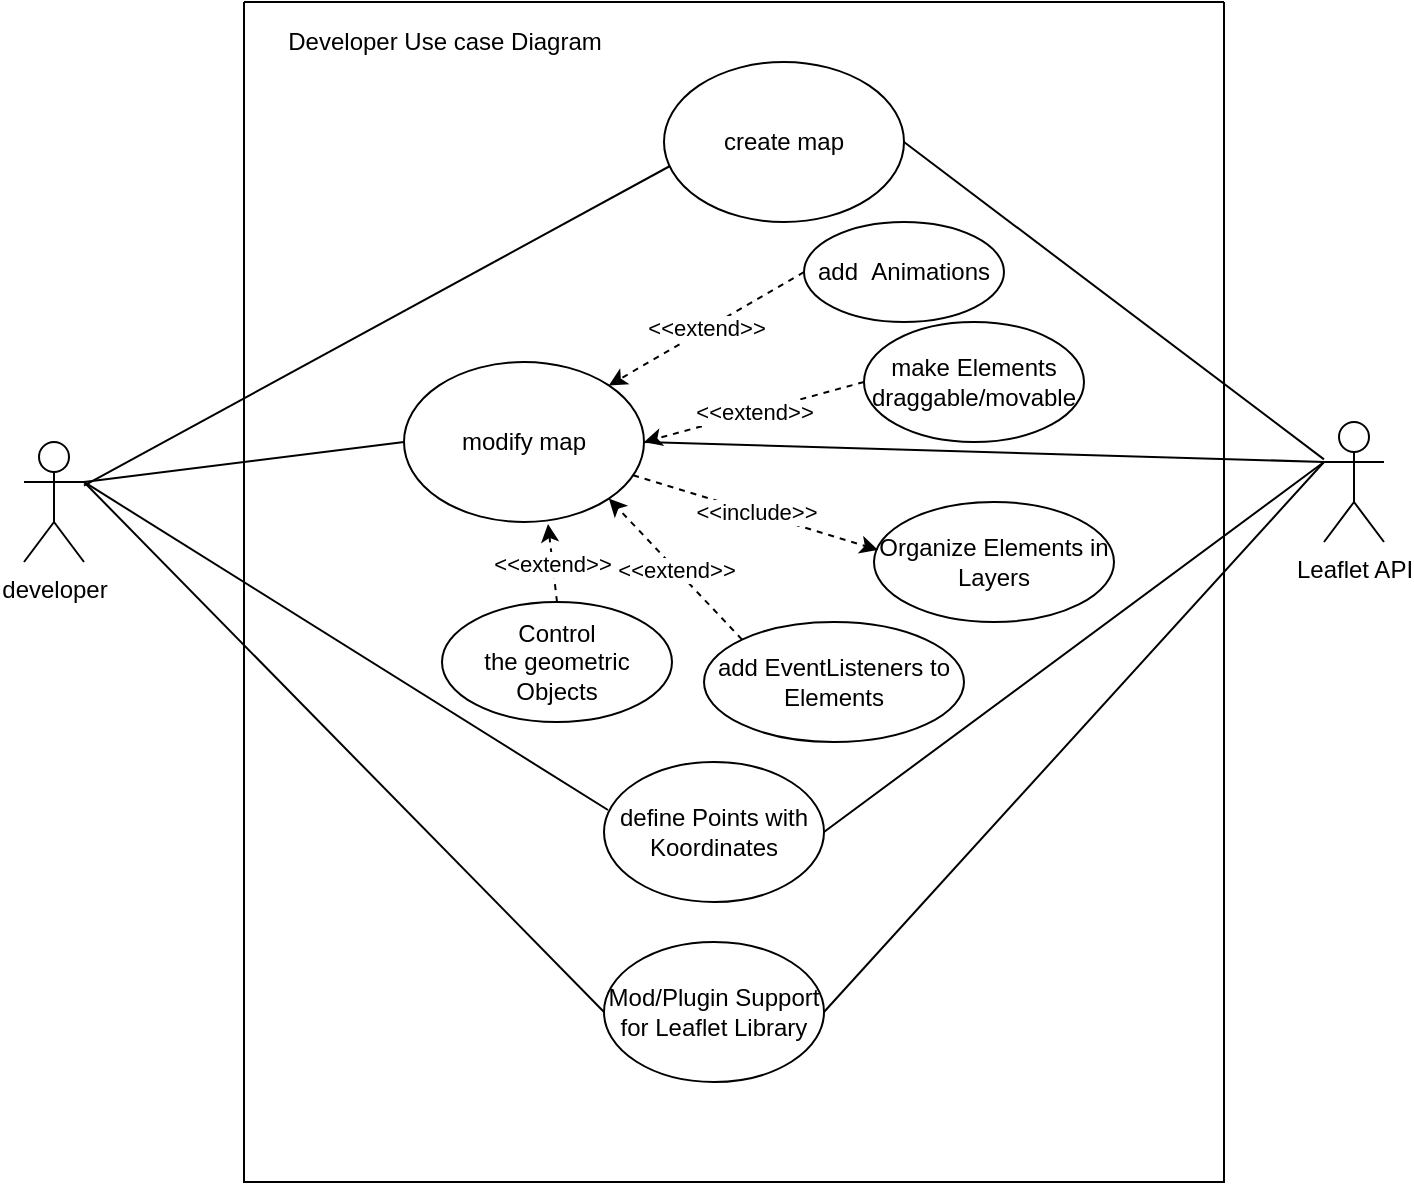 <mxfile version="20.0.0" type="device"><diagram id="w4gTu9Ie643l9OZV8OIz" name="Page-1"><mxGraphModel dx="1422" dy="705" grid="1" gridSize="10" guides="1" tooltips="1" connect="1" arrows="1" fold="1" page="1" pageScale="1" pageWidth="827" pageHeight="1169" math="0" shadow="0"><root><mxCell id="0"/><mxCell id="1" parent="0"/><mxCell id="OLgqCUnF14yI8hSVO205-1" value="" style="swimlane;startSize=0;" vertex="1" parent="1"><mxGeometry x="200" y="60" width="490" height="590" as="geometry"><mxRectangle x="200" y="40" width="50" height="40" as="alternateBounds"/></mxGeometry></mxCell><mxCell id="OLgqCUnF14yI8hSVO205-5" value="create map" style="ellipse;whiteSpace=wrap;html=1;" vertex="1" parent="OLgqCUnF14yI8hSVO205-1"><mxGeometry x="210" y="30" width="120" height="80" as="geometry"/></mxCell><mxCell id="OLgqCUnF14yI8hSVO205-25" value="Developer Use case Diagram" style="text;html=1;align=center;verticalAlign=middle;resizable=0;points=[];autosize=1;strokeColor=none;fillColor=none;" vertex="1" parent="OLgqCUnF14yI8hSVO205-1"><mxGeometry x="15" y="10" width="170" height="20" as="geometry"/></mxCell><mxCell id="OLgqCUnF14yI8hSVO205-30" value="add&amp;nbsp;&amp;nbsp;Animations" style="ellipse;whiteSpace=wrap;html=1;" vertex="1" parent="OLgqCUnF14yI8hSVO205-1"><mxGeometry x="280" y="110" width="100" height="50" as="geometry"/></mxCell><mxCell id="OLgqCUnF14yI8hSVO205-32" value="&amp;lt;&amp;lt;extend&amp;gt;&amp;gt;" style="endArrow=classic;html=1;rounded=0;exitX=0;exitY=0.5;exitDx=0;exitDy=0;entryX=1;entryY=0;entryDx=0;entryDy=0;dashed=1;" edge="1" parent="OLgqCUnF14yI8hSVO205-1" source="OLgqCUnF14yI8hSVO205-30" target="OLgqCUnF14yI8hSVO205-35"><mxGeometry width="50" height="50" relative="1" as="geometry"><mxPoint x="190" y="230" as="sourcePoint"/><mxPoint x="240" y="180" as="targetPoint"/></mxGeometry></mxCell><mxCell id="OLgqCUnF14yI8hSVO205-33" value="make Elements draggable/movable" style="ellipse;whiteSpace=wrap;html=1;" vertex="1" parent="OLgqCUnF14yI8hSVO205-1"><mxGeometry x="310" y="160" width="110" height="60" as="geometry"/></mxCell><mxCell id="OLgqCUnF14yI8hSVO205-34" value="&amp;lt;&amp;lt;extend&amp;gt;&amp;gt;" style="endArrow=classic;html=1;rounded=0;exitX=0;exitY=0.5;exitDx=0;exitDy=0;entryX=1;entryY=0.5;entryDx=0;entryDy=0;dashed=1;" edge="1" parent="OLgqCUnF14yI8hSVO205-1" source="OLgqCUnF14yI8hSVO205-33" target="OLgqCUnF14yI8hSVO205-35"><mxGeometry width="50" height="50" relative="1" as="geometry"><mxPoint x="340" y="90" as="sourcePoint"/><mxPoint x="210" y="140" as="targetPoint"/></mxGeometry></mxCell><mxCell id="OLgqCUnF14yI8hSVO205-35" value="modify&amp;nbsp;map" style="ellipse;whiteSpace=wrap;html=1;" vertex="1" parent="OLgqCUnF14yI8hSVO205-1"><mxGeometry x="80" y="180" width="120" height="80" as="geometry"/></mxCell><mxCell id="OLgqCUnF14yI8hSVO205-37" value="Organize Elements in Layers" style="ellipse;whiteSpace=wrap;html=1;" vertex="1" parent="OLgqCUnF14yI8hSVO205-1"><mxGeometry x="315" y="250" width="120" height="60" as="geometry"/></mxCell><mxCell id="OLgqCUnF14yI8hSVO205-38" value="&amp;lt;&amp;lt;include&amp;gt;&amp;gt;" style="endArrow=classic;html=1;rounded=0;dashed=1;entryX=0.017;entryY=0.4;entryDx=0;entryDy=0;entryPerimeter=0;" edge="1" parent="OLgqCUnF14yI8hSVO205-1" source="OLgqCUnF14yI8hSVO205-35" target="OLgqCUnF14yI8hSVO205-37"><mxGeometry width="50" height="50" relative="1" as="geometry"><mxPoint x="210" y="250" as="sourcePoint"/><mxPoint x="260" y="200" as="targetPoint"/></mxGeometry></mxCell><mxCell id="OLgqCUnF14yI8hSVO205-39" value="Control the&amp;nbsp;geometric Objects" style="ellipse;whiteSpace=wrap;html=1;" vertex="1" parent="OLgqCUnF14yI8hSVO205-1"><mxGeometry x="99" y="300" width="115" height="60" as="geometry"/></mxCell><mxCell id="OLgqCUnF14yI8hSVO205-40" value="&amp;lt;&amp;lt;extend&amp;gt;&amp;gt;" style="endArrow=classic;html=1;rounded=0;exitX=0.5;exitY=0;exitDx=0;exitDy=0;entryX=0.6;entryY=1.013;entryDx=0;entryDy=0;dashed=1;entryPerimeter=0;" edge="1" parent="OLgqCUnF14yI8hSVO205-1" source="OLgqCUnF14yI8hSVO205-39" target="OLgqCUnF14yI8hSVO205-35"><mxGeometry width="50" height="50" relative="1" as="geometry"><mxPoint x="320" y="150" as="sourcePoint"/><mxPoint x="232.426" y="191.716" as="targetPoint"/></mxGeometry></mxCell><mxCell id="OLgqCUnF14yI8hSVO205-41" value="define Points with Koordinates" style="ellipse;whiteSpace=wrap;html=1;" vertex="1" parent="OLgqCUnF14yI8hSVO205-1"><mxGeometry x="180" y="380" width="110" height="70" as="geometry"/></mxCell><mxCell id="OLgqCUnF14yI8hSVO205-43" value="add EventListeners to Elements" style="ellipse;whiteSpace=wrap;html=1;" vertex="1" parent="OLgqCUnF14yI8hSVO205-1"><mxGeometry x="230" y="310" width="130" height="60" as="geometry"/></mxCell><mxCell id="OLgqCUnF14yI8hSVO205-44" value="&amp;lt;&amp;lt;extend&amp;gt;&amp;gt;" style="endArrow=classic;html=1;rounded=0;exitX=0;exitY=0;exitDx=0;exitDy=0;entryX=1;entryY=1;entryDx=0;entryDy=0;dashed=1;" edge="1" parent="OLgqCUnF14yI8hSVO205-1" source="OLgqCUnF14yI8hSVO205-43" target="OLgqCUnF14yI8hSVO205-35"><mxGeometry width="50" height="50" relative="1" as="geometry"><mxPoint x="190" y="300" as="sourcePoint"/><mxPoint x="190" y="260" as="targetPoint"/></mxGeometry></mxCell><mxCell id="OLgqCUnF14yI8hSVO205-45" value="Mod/Plugin Support for Leaflet Library" style="ellipse;whiteSpace=wrap;html=1;" vertex="1" parent="OLgqCUnF14yI8hSVO205-1"><mxGeometry x="180" y="470" width="110" height="70" as="geometry"/></mxCell><mxCell id="OLgqCUnF14yI8hSVO205-2" value="developer" style="shape=umlActor;verticalLabelPosition=bottom;verticalAlign=top;html=1;outlineConnect=0;" vertex="1" parent="1"><mxGeometry x="90" y="280" width="30" height="60" as="geometry"/></mxCell><mxCell id="OLgqCUnF14yI8hSVO205-18" value="" style="endArrow=none;html=1;rounded=0;entryX=0.025;entryY=0.65;entryDx=0;entryDy=0;entryPerimeter=0;" edge="1" parent="1" source="OLgqCUnF14yI8hSVO205-2" target="OLgqCUnF14yI8hSVO205-5"><mxGeometry width="50" height="50" relative="1" as="geometry"><mxPoint x="390" y="310" as="sourcePoint"/><mxPoint x="440" y="260" as="targetPoint"/></mxGeometry></mxCell><mxCell id="OLgqCUnF14yI8hSVO205-20" value="Leaflet API" style="shape=umlActor;verticalLabelPosition=bottom;verticalAlign=top;html=1;outlineConnect=0;" vertex="1" parent="1"><mxGeometry x="740" y="270" width="30" height="60" as="geometry"/></mxCell><mxCell id="OLgqCUnF14yI8hSVO205-36" value="" style="endArrow=none;html=1;rounded=0;entryX=0;entryY=0.5;entryDx=0;entryDy=0;exitX=1;exitY=0.333;exitDx=0;exitDy=0;exitPerimeter=0;" edge="1" parent="1" source="OLgqCUnF14yI8hSVO205-2" target="OLgqCUnF14yI8hSVO205-35"><mxGeometry width="50" height="50" relative="1" as="geometry"><mxPoint x="130" y="305.949" as="sourcePoint"/><mxPoint x="273" y="172" as="targetPoint"/></mxGeometry></mxCell><mxCell id="OLgqCUnF14yI8hSVO205-42" value="" style="endArrow=none;html=1;rounded=0;entryX=0.018;entryY=0.343;entryDx=0;entryDy=0;entryPerimeter=0;exitX=1;exitY=0.333;exitDx=0;exitDy=0;exitPerimeter=0;" edge="1" parent="1" source="OLgqCUnF14yI8hSVO205-2" target="OLgqCUnF14yI8hSVO205-41"><mxGeometry width="50" height="50" relative="1" as="geometry"><mxPoint x="140" y="315.949" as="sourcePoint"/><mxPoint x="310" y="240" as="targetPoint"/></mxGeometry></mxCell><mxCell id="OLgqCUnF14yI8hSVO205-46" value="" style="endArrow=none;html=1;rounded=0;entryX=0;entryY=0.5;entryDx=0;entryDy=0;" edge="1" parent="1" target="OLgqCUnF14yI8hSVO205-45"><mxGeometry width="50" height="50" relative="1" as="geometry"><mxPoint x="120" y="300" as="sourcePoint"/><mxPoint x="399.13" y="476.25" as="targetPoint"/></mxGeometry></mxCell><mxCell id="OLgqCUnF14yI8hSVO205-47" value="" style="endArrow=none;html=1;rounded=0;entryX=1;entryY=0.5;entryDx=0;entryDy=0;" edge="1" parent="1" source="OLgqCUnF14yI8hSVO205-20" target="OLgqCUnF14yI8hSVO205-5"><mxGeometry width="50" height="50" relative="1" as="geometry"><mxPoint x="390" y="460" as="sourcePoint"/><mxPoint x="440" y="410" as="targetPoint"/></mxGeometry></mxCell><mxCell id="OLgqCUnF14yI8hSVO205-48" value="" style="endArrow=none;html=1;rounded=0;exitX=1;exitY=0.5;exitDx=0;exitDy=0;entryX=0;entryY=0.333;entryDx=0;entryDy=0;entryPerimeter=0;" edge="1" parent="1" source="OLgqCUnF14yI8hSVO205-35" target="OLgqCUnF14yI8hSVO205-20"><mxGeometry width="50" height="50" relative="1" as="geometry"><mxPoint x="390" y="460" as="sourcePoint"/><mxPoint x="440" y="410" as="targetPoint"/></mxGeometry></mxCell><mxCell id="OLgqCUnF14yI8hSVO205-49" value="" style="endArrow=none;html=1;rounded=0;exitX=1;exitY=0.5;exitDx=0;exitDy=0;" edge="1" parent="1" source="OLgqCUnF14yI8hSVO205-41"><mxGeometry width="50" height="50" relative="1" as="geometry"><mxPoint x="390" y="460" as="sourcePoint"/><mxPoint x="740" y="290" as="targetPoint"/></mxGeometry></mxCell><mxCell id="OLgqCUnF14yI8hSVO205-50" value="" style="endArrow=none;html=1;rounded=0;exitX=1;exitY=0.5;exitDx=0;exitDy=0;" edge="1" parent="1" source="OLgqCUnF14yI8hSVO205-45"><mxGeometry width="50" height="50" relative="1" as="geometry"><mxPoint x="390" y="460" as="sourcePoint"/><mxPoint x="740" y="290" as="targetPoint"/></mxGeometry></mxCell></root></mxGraphModel></diagram></mxfile>